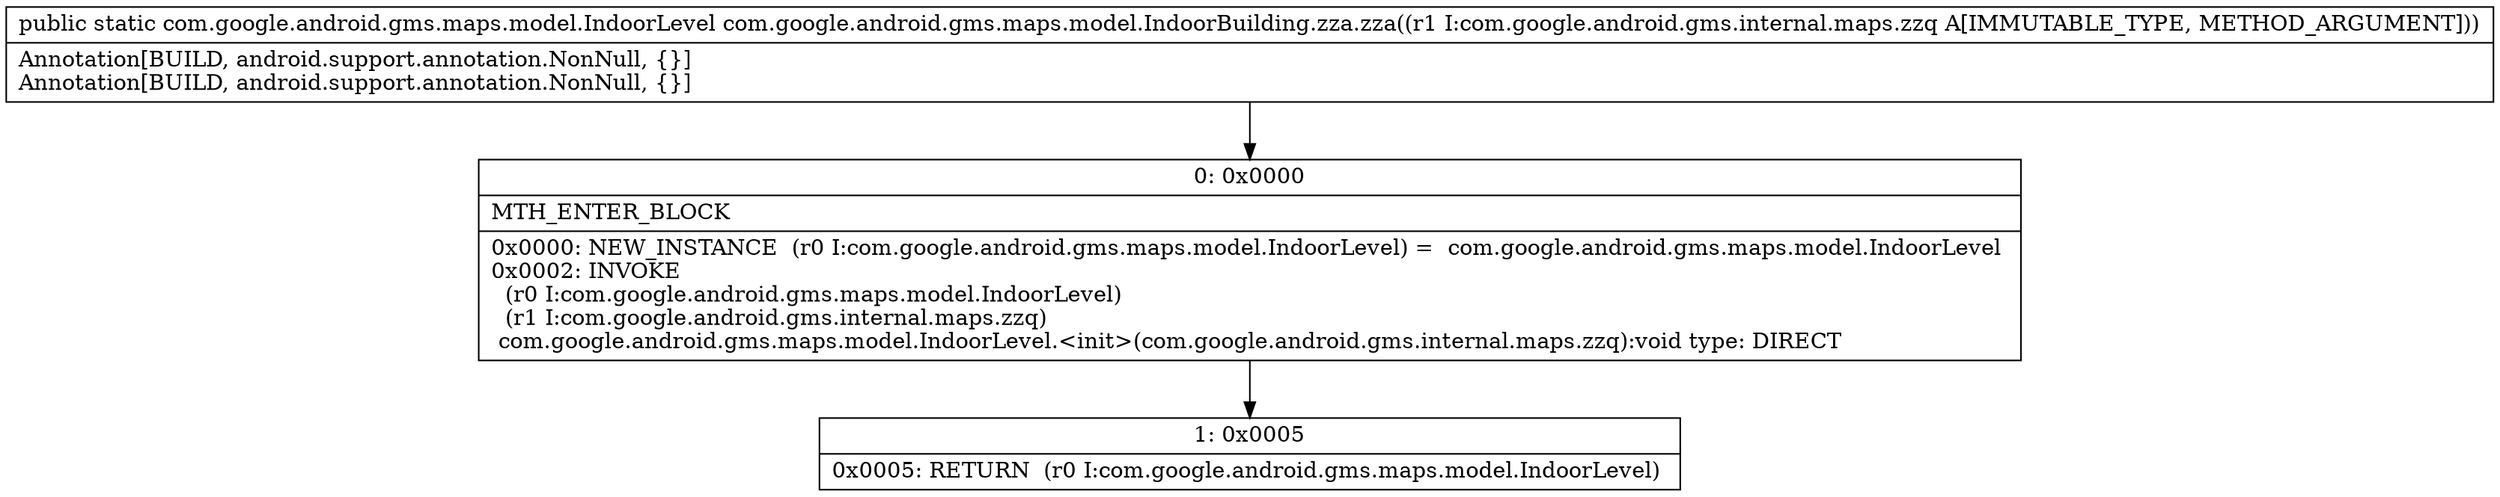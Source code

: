 digraph "CFG forcom.google.android.gms.maps.model.IndoorBuilding.zza.zza(Lcom\/google\/android\/gms\/internal\/maps\/zzq;)Lcom\/google\/android\/gms\/maps\/model\/IndoorLevel;" {
Node_0 [shape=record,label="{0\:\ 0x0000|MTH_ENTER_BLOCK\l|0x0000: NEW_INSTANCE  (r0 I:com.google.android.gms.maps.model.IndoorLevel) =  com.google.android.gms.maps.model.IndoorLevel \l0x0002: INVOKE  \l  (r0 I:com.google.android.gms.maps.model.IndoorLevel)\l  (r1 I:com.google.android.gms.internal.maps.zzq)\l com.google.android.gms.maps.model.IndoorLevel.\<init\>(com.google.android.gms.internal.maps.zzq):void type: DIRECT \l}"];
Node_1 [shape=record,label="{1\:\ 0x0005|0x0005: RETURN  (r0 I:com.google.android.gms.maps.model.IndoorLevel) \l}"];
MethodNode[shape=record,label="{public static com.google.android.gms.maps.model.IndoorLevel com.google.android.gms.maps.model.IndoorBuilding.zza.zza((r1 I:com.google.android.gms.internal.maps.zzq A[IMMUTABLE_TYPE, METHOD_ARGUMENT]))  | Annotation[BUILD, android.support.annotation.NonNull, \{\}]\lAnnotation[BUILD, android.support.annotation.NonNull, \{\}]\l}"];
MethodNode -> Node_0;
Node_0 -> Node_1;
}

